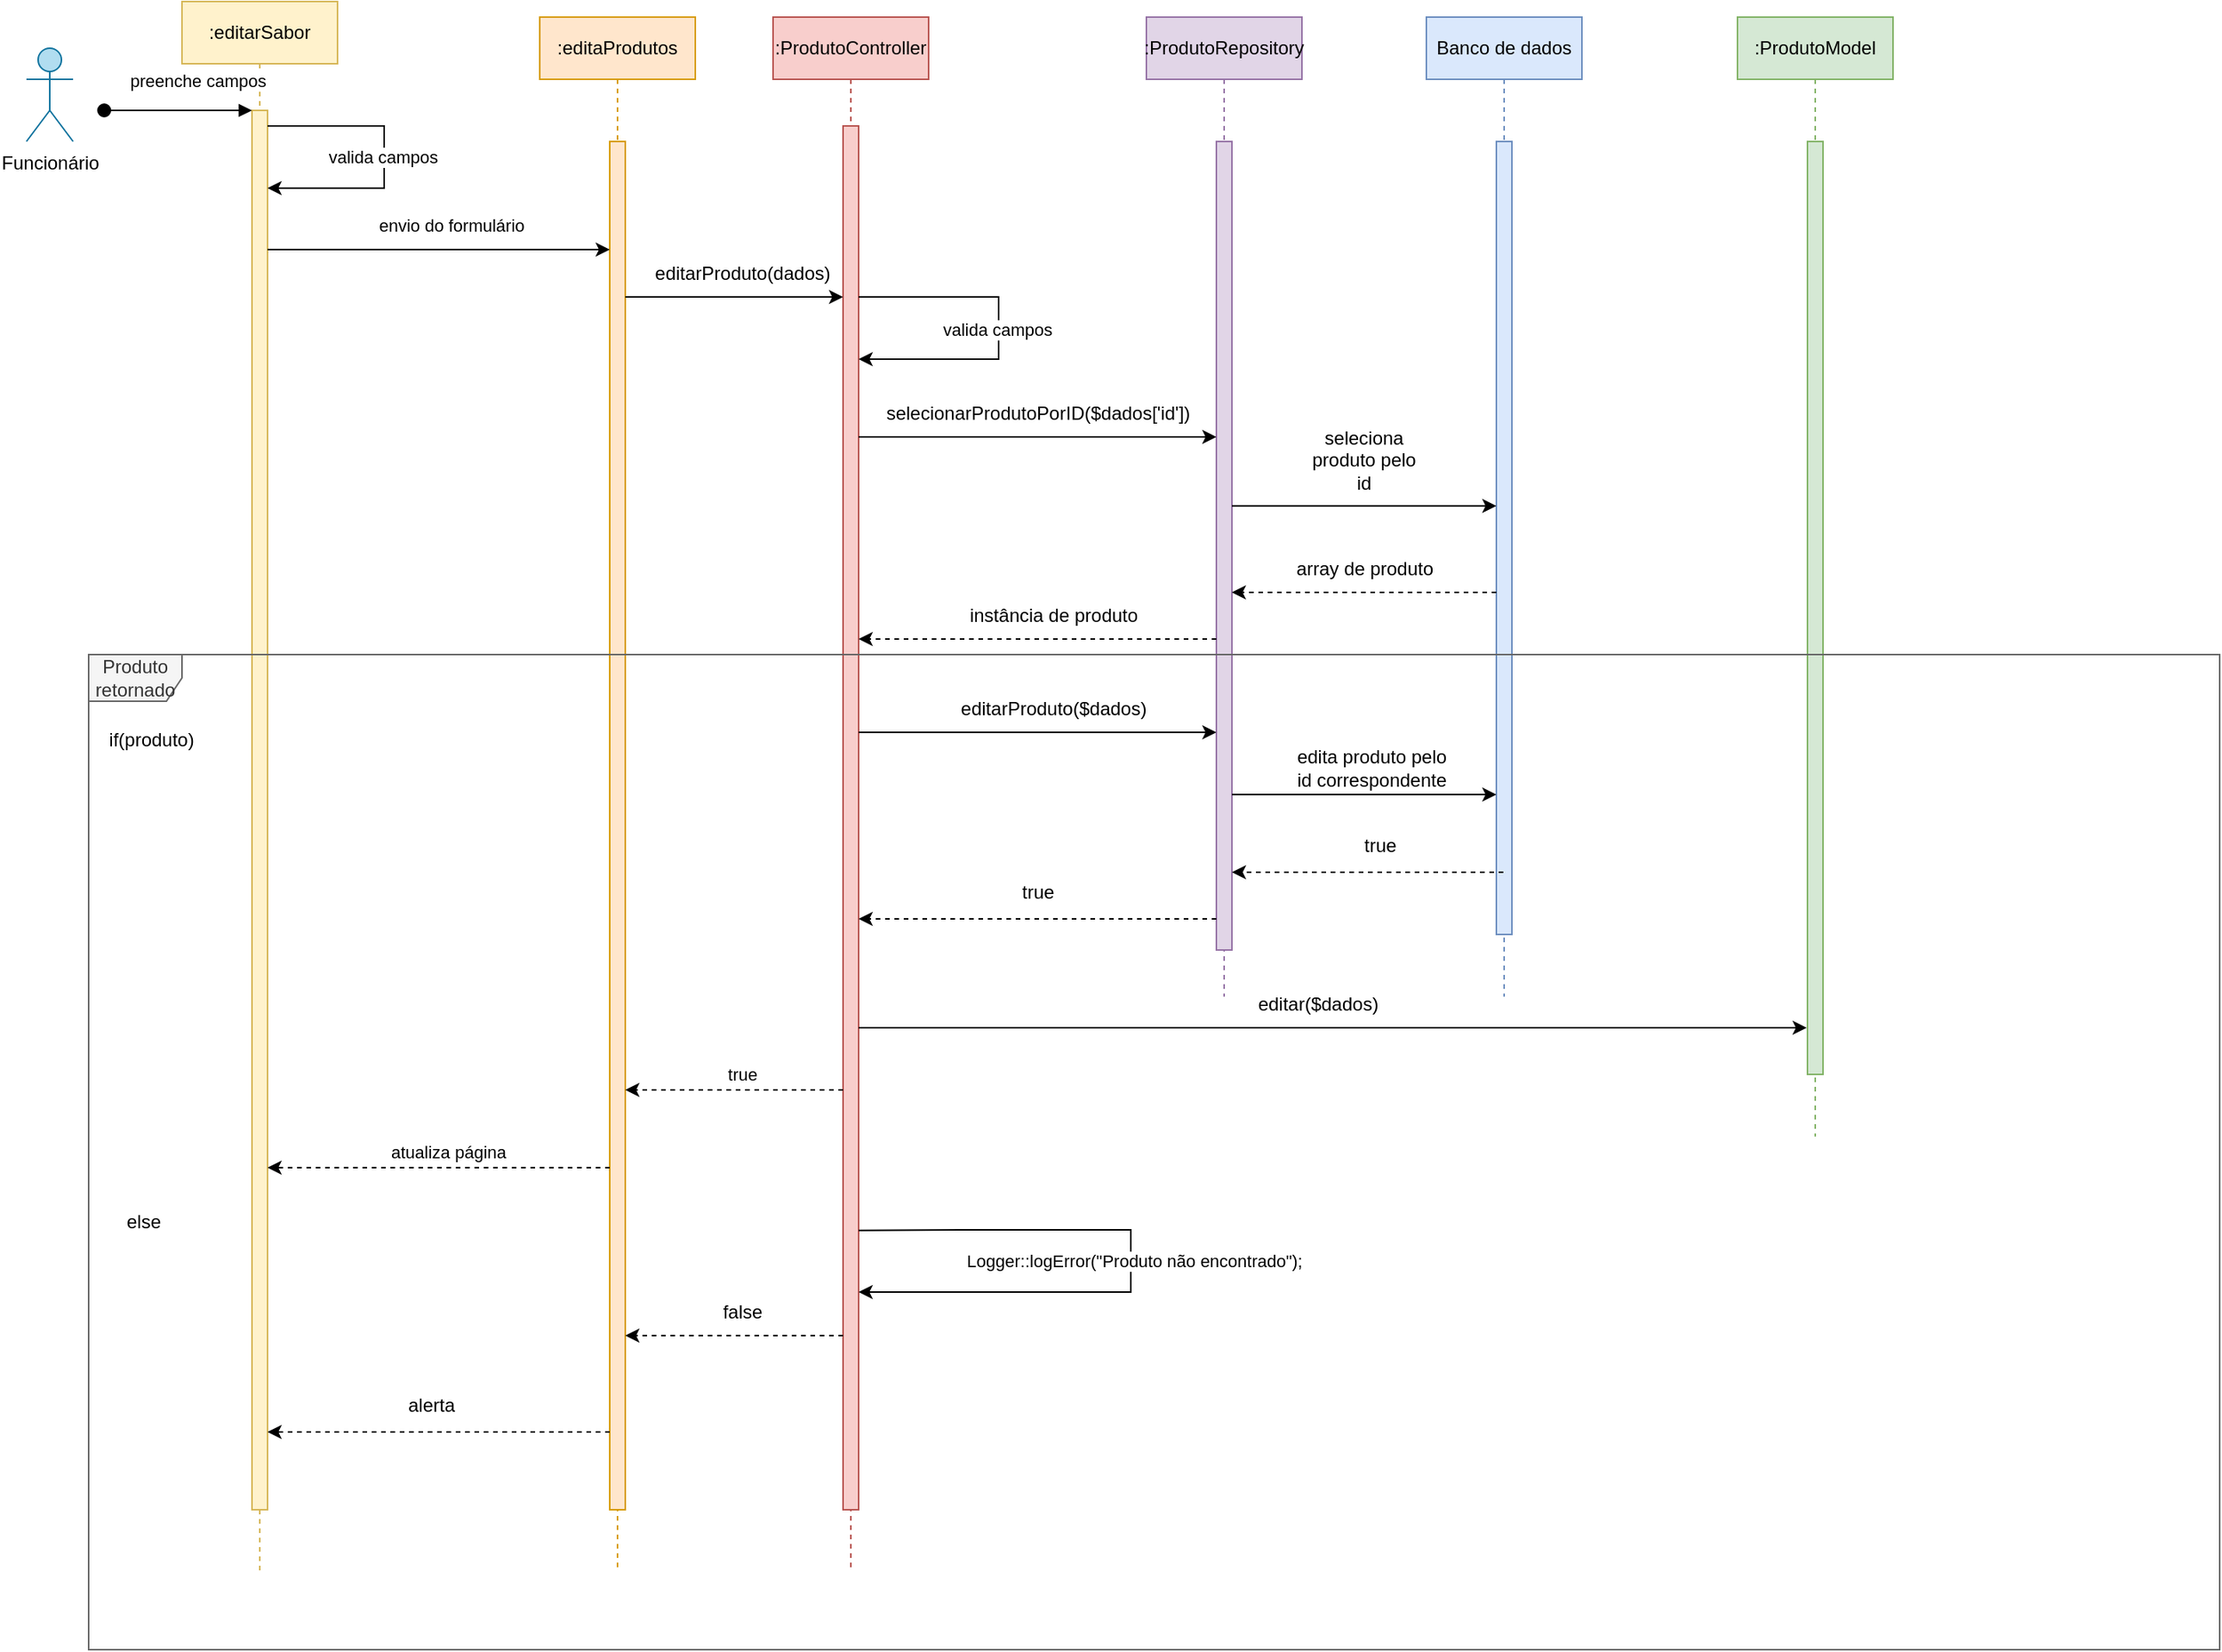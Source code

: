<mxfile version="27.0.8">
  <diagram name="Page-1" id="2YBvvXClWsGukQMizWep">
    <mxGraphModel dx="2902" dy="1320" grid="0" gridSize="10" guides="1" tooltips="1" connect="1" arrows="1" fold="1" page="0" pageScale="1" pageWidth="850" pageHeight="1100" math="0" shadow="0">
      <root>
        <mxCell id="0" />
        <mxCell id="1" parent="0" />
        <mxCell id="aM9ryv3xv72pqoxQDRHE-1" value=":editarSabor" style="shape=umlLifeline;perimeter=lifelinePerimeter;whiteSpace=wrap;html=1;container=0;dropTarget=0;collapsible=0;recursiveResize=0;outlineConnect=0;portConstraint=eastwest;newEdgeStyle={&quot;edgeStyle&quot;:&quot;elbowEdgeStyle&quot;,&quot;elbow&quot;:&quot;vertical&quot;,&quot;curved&quot;:0,&quot;rounded&quot;:0};fillColor=#fff2cc;strokeColor=#d6b656;" parent="1" vertex="1">
          <mxGeometry x="-10" y="30" width="100" height="1010" as="geometry" />
        </mxCell>
        <mxCell id="aM9ryv3xv72pqoxQDRHE-2" value="" style="html=1;points=[];perimeter=orthogonalPerimeter;outlineConnect=0;targetShapes=umlLifeline;portConstraint=eastwest;newEdgeStyle={&quot;edgeStyle&quot;:&quot;elbowEdgeStyle&quot;,&quot;elbow&quot;:&quot;vertical&quot;,&quot;curved&quot;:0,&quot;rounded&quot;:0};fillColor=#fff2cc;strokeColor=#d6b656;" parent="aM9ryv3xv72pqoxQDRHE-1" vertex="1">
          <mxGeometry x="45" y="70" width="10" height="900" as="geometry" />
        </mxCell>
        <mxCell id="aM9ryv3xv72pqoxQDRHE-3" value="preenche campos" style="html=1;verticalAlign=bottom;startArrow=oval;endArrow=block;startSize=8;edgeStyle=elbowEdgeStyle;elbow=vertical;curved=0;rounded=0;" parent="aM9ryv3xv72pqoxQDRHE-1" target="aM9ryv3xv72pqoxQDRHE-2" edge="1">
          <mxGeometry x="0.263" y="10" relative="1" as="geometry">
            <mxPoint x="-50" y="70" as="sourcePoint" />
            <mxPoint as="offset" />
          </mxGeometry>
        </mxCell>
        <mxCell id="DVDY-5uOP3O8Ss5EIEbu-23" value="" style="endArrow=classic;html=1;rounded=0;" edge="1" parent="aM9ryv3xv72pqoxQDRHE-1" source="aM9ryv3xv72pqoxQDRHE-2" target="aM9ryv3xv72pqoxQDRHE-2">
          <mxGeometry width="50" height="50" relative="1" as="geometry">
            <mxPoint x="220" y="250" as="sourcePoint" />
            <mxPoint x="60" y="120" as="targetPoint" />
            <Array as="points">
              <mxPoint x="130" y="80" />
              <mxPoint x="130" y="120" />
              <mxPoint x="90" y="120" />
            </Array>
          </mxGeometry>
        </mxCell>
        <mxCell id="DVDY-5uOP3O8Ss5EIEbu-24" value="valida campos" style="edgeLabel;html=1;align=center;verticalAlign=middle;resizable=0;points=[];" vertex="1" connectable="0" parent="DVDY-5uOP3O8Ss5EIEbu-23">
          <mxGeometry x="0.052" y="-1" relative="1" as="geometry">
            <mxPoint y="-5" as="offset" />
          </mxGeometry>
        </mxCell>
        <mxCell id="aM9ryv3xv72pqoxQDRHE-5" value=":editaProdutos" style="shape=umlLifeline;perimeter=lifelinePerimeter;whiteSpace=wrap;html=1;container=0;dropTarget=0;collapsible=0;recursiveResize=0;outlineConnect=0;portConstraint=eastwest;newEdgeStyle={&quot;edgeStyle&quot;:&quot;elbowEdgeStyle&quot;,&quot;elbow&quot;:&quot;vertical&quot;,&quot;curved&quot;:0,&quot;rounded&quot;:0};fillColor=#ffe6cc;strokeColor=#d79b00;" parent="1" vertex="1">
          <mxGeometry x="220" y="40" width="100" height="1000" as="geometry" />
        </mxCell>
        <mxCell id="aM9ryv3xv72pqoxQDRHE-6" value="" style="html=1;points=[];perimeter=orthogonalPerimeter;outlineConnect=0;targetShapes=umlLifeline;portConstraint=eastwest;newEdgeStyle={&quot;edgeStyle&quot;:&quot;elbowEdgeStyle&quot;,&quot;elbow&quot;:&quot;vertical&quot;,&quot;curved&quot;:0,&quot;rounded&quot;:0};fillColor=#ffe6cc;strokeColor=#d79b00;" parent="aM9ryv3xv72pqoxQDRHE-5" vertex="1">
          <mxGeometry x="45" y="80" width="10" height="880" as="geometry" />
        </mxCell>
        <mxCell id="DVDY-5uOP3O8Ss5EIEbu-1" value=":ProdutoController" style="shape=umlLifeline;perimeter=lifelinePerimeter;whiteSpace=wrap;html=1;container=0;dropTarget=0;collapsible=0;recursiveResize=0;outlineConnect=0;portConstraint=eastwest;newEdgeStyle={&quot;edgeStyle&quot;:&quot;elbowEdgeStyle&quot;,&quot;elbow&quot;:&quot;vertical&quot;,&quot;curved&quot;:0,&quot;rounded&quot;:0};fillColor=#f8cecc;strokeColor=#b85450;" vertex="1" parent="1">
          <mxGeometry x="370" y="40" width="100" height="1000" as="geometry" />
        </mxCell>
        <mxCell id="DVDY-5uOP3O8Ss5EIEbu-2" value="" style="html=1;points=[];perimeter=orthogonalPerimeter;outlineConnect=0;targetShapes=umlLifeline;portConstraint=eastwest;newEdgeStyle={&quot;edgeStyle&quot;:&quot;elbowEdgeStyle&quot;,&quot;elbow&quot;:&quot;vertical&quot;,&quot;curved&quot;:0,&quot;rounded&quot;:0};fillColor=#f8cecc;strokeColor=#b85450;" vertex="1" parent="DVDY-5uOP3O8Ss5EIEbu-1">
          <mxGeometry x="45" y="70" width="10" height="890" as="geometry" />
        </mxCell>
        <mxCell id="DVDY-5uOP3O8Ss5EIEbu-36" value="" style="endArrow=classic;html=1;rounded=0;" edge="1" parent="DVDY-5uOP3O8Ss5EIEbu-1" source="DVDY-5uOP3O8Ss5EIEbu-2" target="DVDY-5uOP3O8Ss5EIEbu-2">
          <mxGeometry width="50" height="50" relative="1" as="geometry">
            <mxPoint x="60" y="180" as="sourcePoint" />
            <mxPoint x="60" y="220" as="targetPoint" />
            <Array as="points">
              <mxPoint x="145" y="180" />
              <mxPoint x="145" y="220" />
              <mxPoint x="105" y="220" />
            </Array>
          </mxGeometry>
        </mxCell>
        <mxCell id="DVDY-5uOP3O8Ss5EIEbu-37" value="valida campos" style="edgeLabel;html=1;align=center;verticalAlign=middle;resizable=0;points=[];" vertex="1" connectable="0" parent="DVDY-5uOP3O8Ss5EIEbu-36">
          <mxGeometry x="0.052" y="-1" relative="1" as="geometry">
            <mxPoint y="-5" as="offset" />
          </mxGeometry>
        </mxCell>
        <mxCell id="DVDY-5uOP3O8Ss5EIEbu-5" value=":ProdutoModel" style="shape=umlLifeline;perimeter=lifelinePerimeter;whiteSpace=wrap;html=1;container=0;dropTarget=0;collapsible=0;recursiveResize=0;outlineConnect=0;portConstraint=eastwest;newEdgeStyle={&quot;edgeStyle&quot;:&quot;elbowEdgeStyle&quot;,&quot;elbow&quot;:&quot;vertical&quot;,&quot;curved&quot;:0,&quot;rounded&quot;:0};fillColor=#d5e8d4;strokeColor=#82b366;" vertex="1" parent="1">
          <mxGeometry x="990" y="40" width="100" height="720" as="geometry" />
        </mxCell>
        <mxCell id="DVDY-5uOP3O8Ss5EIEbu-6" value="" style="html=1;points=[];perimeter=orthogonalPerimeter;outlineConnect=0;targetShapes=umlLifeline;portConstraint=eastwest;newEdgeStyle={&quot;edgeStyle&quot;:&quot;elbowEdgeStyle&quot;,&quot;elbow&quot;:&quot;vertical&quot;,&quot;curved&quot;:0,&quot;rounded&quot;:0};fillColor=#d5e8d4;strokeColor=#82b366;" vertex="1" parent="DVDY-5uOP3O8Ss5EIEbu-5">
          <mxGeometry x="45" y="80" width="10" height="600" as="geometry" />
        </mxCell>
        <mxCell id="DVDY-5uOP3O8Ss5EIEbu-11" value=":ProdutoRepository" style="shape=umlLifeline;perimeter=lifelinePerimeter;whiteSpace=wrap;html=1;container=0;dropTarget=0;collapsible=0;recursiveResize=0;outlineConnect=0;portConstraint=eastwest;newEdgeStyle={&quot;edgeStyle&quot;:&quot;elbowEdgeStyle&quot;,&quot;elbow&quot;:&quot;vertical&quot;,&quot;curved&quot;:0,&quot;rounded&quot;:0};fillColor=#e1d5e7;strokeColor=#9673a6;" vertex="1" parent="1">
          <mxGeometry x="610" y="40" width="100" height="630" as="geometry" />
        </mxCell>
        <mxCell id="DVDY-5uOP3O8Ss5EIEbu-12" value="" style="html=1;points=[];perimeter=orthogonalPerimeter;outlineConnect=0;targetShapes=umlLifeline;portConstraint=eastwest;newEdgeStyle={&quot;edgeStyle&quot;:&quot;elbowEdgeStyle&quot;,&quot;elbow&quot;:&quot;vertical&quot;,&quot;curved&quot;:0,&quot;rounded&quot;:0};fillColor=#e1d5e7;strokeColor=#9673a6;" vertex="1" parent="DVDY-5uOP3O8Ss5EIEbu-11">
          <mxGeometry x="45" y="80" width="10" height="520" as="geometry" />
        </mxCell>
        <mxCell id="DVDY-5uOP3O8Ss5EIEbu-13" value="Banco de dados" style="shape=umlLifeline;perimeter=lifelinePerimeter;whiteSpace=wrap;html=1;container=0;dropTarget=0;collapsible=0;recursiveResize=0;outlineConnect=0;portConstraint=eastwest;newEdgeStyle={&quot;edgeStyle&quot;:&quot;elbowEdgeStyle&quot;,&quot;elbow&quot;:&quot;vertical&quot;,&quot;curved&quot;:0,&quot;rounded&quot;:0};fillColor=#dae8fc;strokeColor=#6c8ebf;" vertex="1" parent="1">
          <mxGeometry x="790" y="40" width="100" height="630" as="geometry" />
        </mxCell>
        <mxCell id="DVDY-5uOP3O8Ss5EIEbu-14" value="" style="html=1;points=[];perimeter=orthogonalPerimeter;outlineConnect=0;targetShapes=umlLifeline;portConstraint=eastwest;newEdgeStyle={&quot;edgeStyle&quot;:&quot;elbowEdgeStyle&quot;,&quot;elbow&quot;:&quot;vertical&quot;,&quot;curved&quot;:0,&quot;rounded&quot;:0};fillColor=#dae8fc;strokeColor=#6c8ebf;" vertex="1" parent="DVDY-5uOP3O8Ss5EIEbu-13">
          <mxGeometry x="45" y="80" width="10" height="510" as="geometry" />
        </mxCell>
        <mxCell id="DVDY-5uOP3O8Ss5EIEbu-15" value="Funcionário" style="shape=umlActor;verticalLabelPosition=bottom;verticalAlign=top;html=1;outlineConnect=0;fillColor=#b1ddf0;strokeColor=#10739e;" vertex="1" parent="1">
          <mxGeometry x="-110" y="60" width="30" height="60" as="geometry" />
        </mxCell>
        <mxCell id="DVDY-5uOP3O8Ss5EIEbu-34" value="editarProduto(dados)" style="text;html=1;align=center;verticalAlign=middle;resizable=0;points=[];autosize=1;strokeColor=none;fillColor=none;" vertex="1" parent="1">
          <mxGeometry x="280" y="190" width="140" height="30" as="geometry" />
        </mxCell>
        <mxCell id="DVDY-5uOP3O8Ss5EIEbu-40" value="" style="endArrow=classic;html=1;rounded=0;" edge="1" parent="1" source="aM9ryv3xv72pqoxQDRHE-2">
          <mxGeometry width="50" height="50" relative="1" as="geometry">
            <mxPoint x="50" y="190" as="sourcePoint" />
            <mxPoint x="265" y="189.5" as="targetPoint" />
          </mxGeometry>
        </mxCell>
        <mxCell id="DVDY-5uOP3O8Ss5EIEbu-41" value="envio do formulário" style="edgeLabel;html=1;align=center;verticalAlign=middle;resizable=0;points=[];" vertex="1" connectable="0" parent="DVDY-5uOP3O8Ss5EIEbu-40">
          <mxGeometry x="0.108" y="2" relative="1" as="geometry">
            <mxPoint x="-4" y="-14" as="offset" />
          </mxGeometry>
        </mxCell>
        <mxCell id="DVDY-5uOP3O8Ss5EIEbu-42" value="" style="endArrow=classic;html=1;rounded=0;" edge="1" parent="1" source="aM9ryv3xv72pqoxQDRHE-6" target="DVDY-5uOP3O8Ss5EIEbu-2">
          <mxGeometry width="50" height="50" relative="1" as="geometry">
            <mxPoint x="280" y="220" as="sourcePoint" />
            <mxPoint x="400" y="150" as="targetPoint" />
            <Array as="points">
              <mxPoint x="350" y="220" />
            </Array>
          </mxGeometry>
        </mxCell>
        <mxCell id="DVDY-5uOP3O8Ss5EIEbu-43" value="" style="endArrow=classic;html=1;rounded=0;" edge="1" parent="1">
          <mxGeometry width="50" height="50" relative="1" as="geometry">
            <mxPoint x="425" y="310" as="sourcePoint" />
            <mxPoint x="655" y="310" as="targetPoint" />
          </mxGeometry>
        </mxCell>
        <mxCell id="DVDY-5uOP3O8Ss5EIEbu-44" value="selecionarProdutoPorID($dados[&#39;id&#39;])" style="text;html=1;align=center;verticalAlign=middle;resizable=0;points=[];autosize=1;strokeColor=none;fillColor=none;" vertex="1" parent="1">
          <mxGeometry x="430" y="280" width="220" height="30" as="geometry" />
        </mxCell>
        <mxCell id="DVDY-5uOP3O8Ss5EIEbu-46" value="" style="endArrow=classic;html=1;rounded=0;" edge="1" parent="1" source="DVDY-5uOP3O8Ss5EIEbu-12" target="DVDY-5uOP3O8Ss5EIEbu-14">
          <mxGeometry width="50" height="50" relative="1" as="geometry">
            <mxPoint x="670" y="354" as="sourcePoint" />
            <mxPoint x="830" y="354" as="targetPoint" />
            <Array as="points">
              <mxPoint x="760.63" y="354.38" />
            </Array>
          </mxGeometry>
        </mxCell>
        <mxCell id="DVDY-5uOP3O8Ss5EIEbu-50" value="seleciona produto pelo id" style="text;html=1;align=center;verticalAlign=middle;whiteSpace=wrap;rounded=0;" vertex="1" parent="1">
          <mxGeometry x="710" y="310" width="80" height="30" as="geometry" />
        </mxCell>
        <mxCell id="DVDY-5uOP3O8Ss5EIEbu-51" value="" style="endArrow=classic;html=1;rounded=0;dashed=1;" edge="1" parent="1" source="DVDY-5uOP3O8Ss5EIEbu-14">
          <mxGeometry width="50" height="50" relative="1" as="geometry">
            <mxPoint x="830" y="410" as="sourcePoint" />
            <mxPoint x="664.914" y="410" as="targetPoint" />
          </mxGeometry>
        </mxCell>
        <mxCell id="DVDY-5uOP3O8Ss5EIEbu-52" value="array de produto" style="text;html=1;align=center;verticalAlign=middle;resizable=0;points=[];autosize=1;strokeColor=none;fillColor=none;" vertex="1" parent="1">
          <mxGeometry x="695" y="380" width="110" height="30" as="geometry" />
        </mxCell>
        <mxCell id="DVDY-5uOP3O8Ss5EIEbu-53" value="Produto retornado" style="shape=umlFrame;whiteSpace=wrap;html=1;pointerEvents=0;fillColor=#f5f5f5;fontColor=#333333;strokeColor=#666666;" vertex="1" parent="1">
          <mxGeometry x="-70" y="450" width="1370" height="640" as="geometry" />
        </mxCell>
        <mxCell id="DVDY-5uOP3O8Ss5EIEbu-54" value="if(produto)" style="text;html=1;align=center;verticalAlign=middle;resizable=0;points=[];autosize=1;strokeColor=none;fillColor=none;" vertex="1" parent="1">
          <mxGeometry x="-70" y="490" width="80" height="30" as="geometry" />
        </mxCell>
        <mxCell id="DVDY-5uOP3O8Ss5EIEbu-58" value="" style="endArrow=classic;html=1;rounded=0;" edge="1" parent="1">
          <mxGeometry width="50" height="50" relative="1" as="geometry">
            <mxPoint x="425" y="500.0" as="sourcePoint" />
            <mxPoint x="655.0" y="500.0" as="targetPoint" />
          </mxGeometry>
        </mxCell>
        <mxCell id="DVDY-5uOP3O8Ss5EIEbu-59" value="editarProduto($dados)" style="text;html=1;align=center;verticalAlign=middle;resizable=0;points=[];autosize=1;strokeColor=none;fillColor=none;" vertex="1" parent="1">
          <mxGeometry x="480" y="470" width="140" height="30" as="geometry" />
        </mxCell>
        <mxCell id="DVDY-5uOP3O8Ss5EIEbu-60" value="" style="endArrow=classic;html=1;rounded=0;dashed=1;" edge="1" parent="1">
          <mxGeometry width="50" height="50" relative="1" as="geometry">
            <mxPoint x="655.0" y="440" as="sourcePoint" />
            <mxPoint x="425" y="440" as="targetPoint" />
          </mxGeometry>
        </mxCell>
        <mxCell id="DVDY-5uOP3O8Ss5EIEbu-61" value="instância de produto" style="text;html=1;align=center;verticalAlign=middle;resizable=0;points=[];autosize=1;strokeColor=none;fillColor=none;" vertex="1" parent="1">
          <mxGeometry x="485" y="410" width="130" height="30" as="geometry" />
        </mxCell>
        <mxCell id="DVDY-5uOP3O8Ss5EIEbu-63" value="" style="endArrow=classic;html=1;rounded=0;" edge="1" parent="1" source="DVDY-5uOP3O8Ss5EIEbu-12" target="DVDY-5uOP3O8Ss5EIEbu-14">
          <mxGeometry width="50" height="50" relative="1" as="geometry">
            <mxPoint x="490" y="470" as="sourcePoint" />
            <mxPoint x="830" y="540" as="targetPoint" />
            <Array as="points">
              <mxPoint x="760" y="540" />
            </Array>
          </mxGeometry>
        </mxCell>
        <mxCell id="DVDY-5uOP3O8Ss5EIEbu-65" value="edita produto pelo id correspondente" style="text;html=1;align=center;verticalAlign=middle;whiteSpace=wrap;rounded=0;" vertex="1" parent="1">
          <mxGeometry x="700" y="508" width="110" height="30" as="geometry" />
        </mxCell>
        <mxCell id="DVDY-5uOP3O8Ss5EIEbu-69" value="" style="endArrow=classic;html=1;rounded=0;dashed=1;" edge="1" parent="1" source="DVDY-5uOP3O8Ss5EIEbu-13" target="DVDY-5uOP3O8Ss5EIEbu-12">
          <mxGeometry width="50" height="50" relative="1" as="geometry">
            <mxPoint x="650" y="490" as="sourcePoint" />
            <mxPoint x="680" y="590" as="targetPoint" />
            <Array as="points">
              <mxPoint x="740" y="590" />
            </Array>
          </mxGeometry>
        </mxCell>
        <mxCell id="DVDY-5uOP3O8Ss5EIEbu-71" value="true" style="text;html=1;align=center;verticalAlign=middle;resizable=0;points=[];autosize=1;strokeColor=none;fillColor=none;" vertex="1" parent="1">
          <mxGeometry x="740" y="558" width="40" height="30" as="geometry" />
        </mxCell>
        <mxCell id="DVDY-5uOP3O8Ss5EIEbu-73" value="" style="endArrow=classic;html=1;rounded=0;dashed=1;" edge="1" parent="1" source="DVDY-5uOP3O8Ss5EIEbu-12" target="DVDY-5uOP3O8Ss5EIEbu-2">
          <mxGeometry width="50" height="50" relative="1" as="geometry">
            <mxPoint x="640" y="620" as="sourcePoint" />
            <mxPoint x="430" y="620" as="targetPoint" />
            <Array as="points">
              <mxPoint x="550" y="620" />
            </Array>
          </mxGeometry>
        </mxCell>
        <mxCell id="DVDY-5uOP3O8Ss5EIEbu-74" value="true" style="text;html=1;align=center;verticalAlign=middle;resizable=0;points=[];autosize=1;strokeColor=none;fillColor=none;" vertex="1" parent="1">
          <mxGeometry x="520" y="588" width="40" height="30" as="geometry" />
        </mxCell>
        <mxCell id="DVDY-5uOP3O8Ss5EIEbu-75" value="" style="endArrow=classic;html=1;rounded=0;" edge="1" parent="1" source="DVDY-5uOP3O8Ss5EIEbu-2">
          <mxGeometry width="50" height="50" relative="1" as="geometry">
            <mxPoint x="440" y="690" as="sourcePoint" />
            <mxPoint x="1034.5" y="690" as="targetPoint" />
          </mxGeometry>
        </mxCell>
        <mxCell id="DVDY-5uOP3O8Ss5EIEbu-76" value="editar($dados)" style="text;html=1;align=center;verticalAlign=middle;resizable=0;points=[];autosize=1;strokeColor=none;fillColor=none;" vertex="1" parent="1">
          <mxGeometry x="670" y="660" width="100" height="30" as="geometry" />
        </mxCell>
        <mxCell id="DVDY-5uOP3O8Ss5EIEbu-77" value="true" style="endArrow=classic;html=1;rounded=0;dashed=1;" edge="1" parent="1" source="DVDY-5uOP3O8Ss5EIEbu-2" target="aM9ryv3xv72pqoxQDRHE-6">
          <mxGeometry x="-0.071" y="-10" width="50" height="50" relative="1" as="geometry">
            <mxPoint x="260" y="690" as="sourcePoint" />
            <mxPoint x="310" y="640" as="targetPoint" />
            <Array as="points">
              <mxPoint x="360" y="730" />
            </Array>
            <mxPoint as="offset" />
          </mxGeometry>
        </mxCell>
        <mxCell id="DVDY-5uOP3O8Ss5EIEbu-78" value="" style="endArrow=classic;html=1;rounded=0;dashed=1;" edge="1" parent="1">
          <mxGeometry width="50" height="50" relative="1" as="geometry">
            <mxPoint x="265" y="780" as="sourcePoint" />
            <mxPoint x="45" y="780" as="targetPoint" />
          </mxGeometry>
        </mxCell>
        <mxCell id="DVDY-5uOP3O8Ss5EIEbu-79" value="atualiza página" style="edgeLabel;html=1;align=center;verticalAlign=middle;resizable=0;points=[];" vertex="1" connectable="0" parent="DVDY-5uOP3O8Ss5EIEbu-78">
          <mxGeometry x="-0.062" y="2" relative="1" as="geometry">
            <mxPoint x="-1" y="-12" as="offset" />
          </mxGeometry>
        </mxCell>
        <mxCell id="DVDY-5uOP3O8Ss5EIEbu-80" value="else" style="text;html=1;align=center;verticalAlign=middle;resizable=0;points=[];autosize=1;strokeColor=none;fillColor=none;" vertex="1" parent="1">
          <mxGeometry x="-60" y="800" width="50" height="30" as="geometry" />
        </mxCell>
        <mxCell id="DVDY-5uOP3O8Ss5EIEbu-81" value="" style="endArrow=classic;html=1;rounded=0;exitX=1;exitY=0.742;exitDx=0;exitDy=0;exitPerimeter=0;" edge="1" parent="1">
          <mxGeometry width="50" height="50" relative="1" as="geometry">
            <mxPoint x="425" y="820.38" as="sourcePoint" />
            <mxPoint x="425" y="860" as="targetPoint" />
            <Array as="points">
              <mxPoint x="490" y="820" />
              <mxPoint x="600" y="820" />
              <mxPoint x="600" y="860" />
              <mxPoint x="490" y="860" />
              <mxPoint x="460" y="860" />
            </Array>
          </mxGeometry>
        </mxCell>
        <mxCell id="DVDY-5uOP3O8Ss5EIEbu-82" value="Logger::logError(&quot;Produto não encontrado&quot;);" style="edgeLabel;html=1;align=center;verticalAlign=middle;resizable=0;points=[];" vertex="1" connectable="0" parent="DVDY-5uOP3O8Ss5EIEbu-81">
          <mxGeometry x="0.003" y="2" relative="1" as="geometry">
            <mxPoint y="-1" as="offset" />
          </mxGeometry>
        </mxCell>
        <mxCell id="DVDY-5uOP3O8Ss5EIEbu-83" value="" style="endArrow=classic;html=1;rounded=0;dashed=1;" edge="1" parent="1" source="DVDY-5uOP3O8Ss5EIEbu-2" target="aM9ryv3xv72pqoxQDRHE-6">
          <mxGeometry width="50" height="50" relative="1" as="geometry">
            <mxPoint x="410" y="888" as="sourcePoint" />
            <mxPoint x="280" y="888" as="targetPoint" />
            <Array as="points">
              <mxPoint x="340" y="888" />
            </Array>
          </mxGeometry>
        </mxCell>
        <mxCell id="DVDY-5uOP3O8Ss5EIEbu-84" value="false" style="text;html=1;align=center;verticalAlign=middle;resizable=0;points=[];autosize=1;strokeColor=none;fillColor=none;" vertex="1" parent="1">
          <mxGeometry x="325" y="858" width="50" height="30" as="geometry" />
        </mxCell>
        <mxCell id="DVDY-5uOP3O8Ss5EIEbu-85" value="" style="endArrow=classic;html=1;rounded=0;dashed=1;" edge="1" parent="1">
          <mxGeometry width="50" height="50" relative="1" as="geometry">
            <mxPoint x="265" y="950" as="sourcePoint" />
            <mxPoint x="45" y="950" as="targetPoint" />
          </mxGeometry>
        </mxCell>
        <mxCell id="DVDY-5uOP3O8Ss5EIEbu-86" value="alerta" style="text;html=1;align=center;verticalAlign=middle;resizable=0;points=[];autosize=1;strokeColor=none;fillColor=none;" vertex="1" parent="1">
          <mxGeometry x="125" y="918" width="50" height="30" as="geometry" />
        </mxCell>
      </root>
    </mxGraphModel>
  </diagram>
</mxfile>
